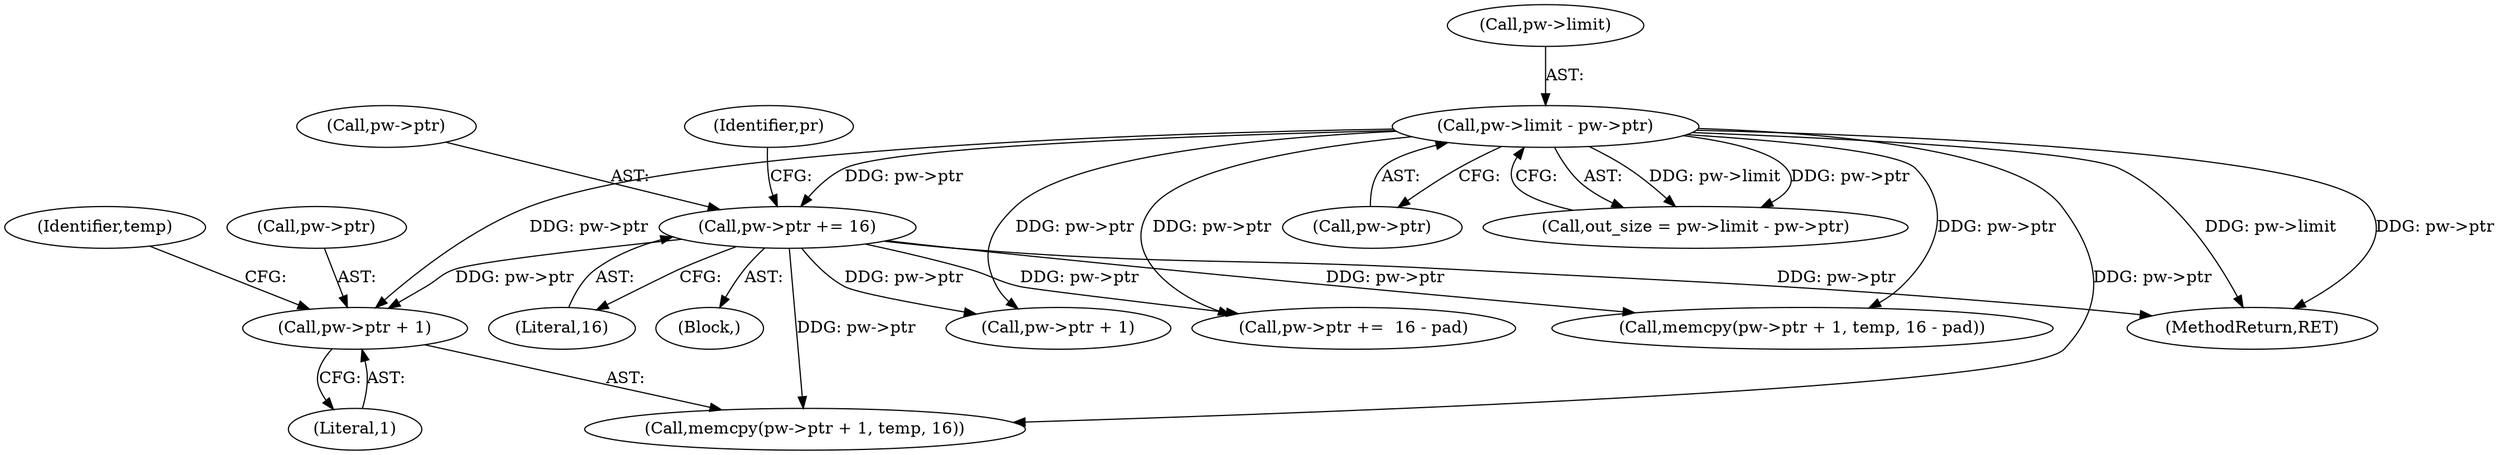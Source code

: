 digraph "0_ghostscript_8e9ce5016db968b40e4ec255a3005f2786cce45f_0@pointer" {
"1000373" [label="(Call,pw->ptr + 1)"];
"1000138" [label="(Call,pw->limit - pw->ptr)"];
"1000380" [label="(Call,pw->ptr += 16)"];
"1000397" [label="(MethodReturn,RET)"];
"1000378" [label="(Identifier,temp)"];
"1000372" [label="(Call,memcpy(pw->ptr + 1, temp, 16))"];
"1000138" [label="(Call,pw->limit - pw->ptr)"];
"1000363" [label="(Call,pw->ptr +=  16 - pad)"];
"1000353" [label="(Call,memcpy(pw->ptr + 1, temp, 16 - pad))"];
"1000374" [label="(Call,pw->ptr)"];
"1000380" [label="(Call,pw->ptr += 16)"];
"1000354" [label="(Call,pw->ptr + 1)"];
"1000384" [label="(Literal,16)"];
"1000284" [label="(Identifier,pr)"];
"1000142" [label="(Call,pw->ptr)"];
"1000381" [label="(Call,pw->ptr)"];
"1000373" [label="(Call,pw->ptr + 1)"];
"1000139" [label="(Call,pw->limit)"];
"1000377" [label="(Literal,1)"];
"1000136" [label="(Call,out_size = pw->limit - pw->ptr)"];
"1000288" [label="(Block,)"];
"1000373" -> "1000372"  [label="AST: "];
"1000373" -> "1000377"  [label="CFG: "];
"1000374" -> "1000373"  [label="AST: "];
"1000377" -> "1000373"  [label="AST: "];
"1000378" -> "1000373"  [label="CFG: "];
"1000138" -> "1000373"  [label="DDG: pw->ptr"];
"1000380" -> "1000373"  [label="DDG: pw->ptr"];
"1000138" -> "1000136"  [label="AST: "];
"1000138" -> "1000142"  [label="CFG: "];
"1000139" -> "1000138"  [label="AST: "];
"1000142" -> "1000138"  [label="AST: "];
"1000136" -> "1000138"  [label="CFG: "];
"1000138" -> "1000397"  [label="DDG: pw->ptr"];
"1000138" -> "1000397"  [label="DDG: pw->limit"];
"1000138" -> "1000136"  [label="DDG: pw->limit"];
"1000138" -> "1000136"  [label="DDG: pw->ptr"];
"1000138" -> "1000353"  [label="DDG: pw->ptr"];
"1000138" -> "1000354"  [label="DDG: pw->ptr"];
"1000138" -> "1000363"  [label="DDG: pw->ptr"];
"1000138" -> "1000372"  [label="DDG: pw->ptr"];
"1000138" -> "1000380"  [label="DDG: pw->ptr"];
"1000380" -> "1000288"  [label="AST: "];
"1000380" -> "1000384"  [label="CFG: "];
"1000381" -> "1000380"  [label="AST: "];
"1000384" -> "1000380"  [label="AST: "];
"1000284" -> "1000380"  [label="CFG: "];
"1000380" -> "1000397"  [label="DDG: pw->ptr"];
"1000380" -> "1000353"  [label="DDG: pw->ptr"];
"1000380" -> "1000354"  [label="DDG: pw->ptr"];
"1000380" -> "1000363"  [label="DDG: pw->ptr"];
"1000380" -> "1000372"  [label="DDG: pw->ptr"];
}
